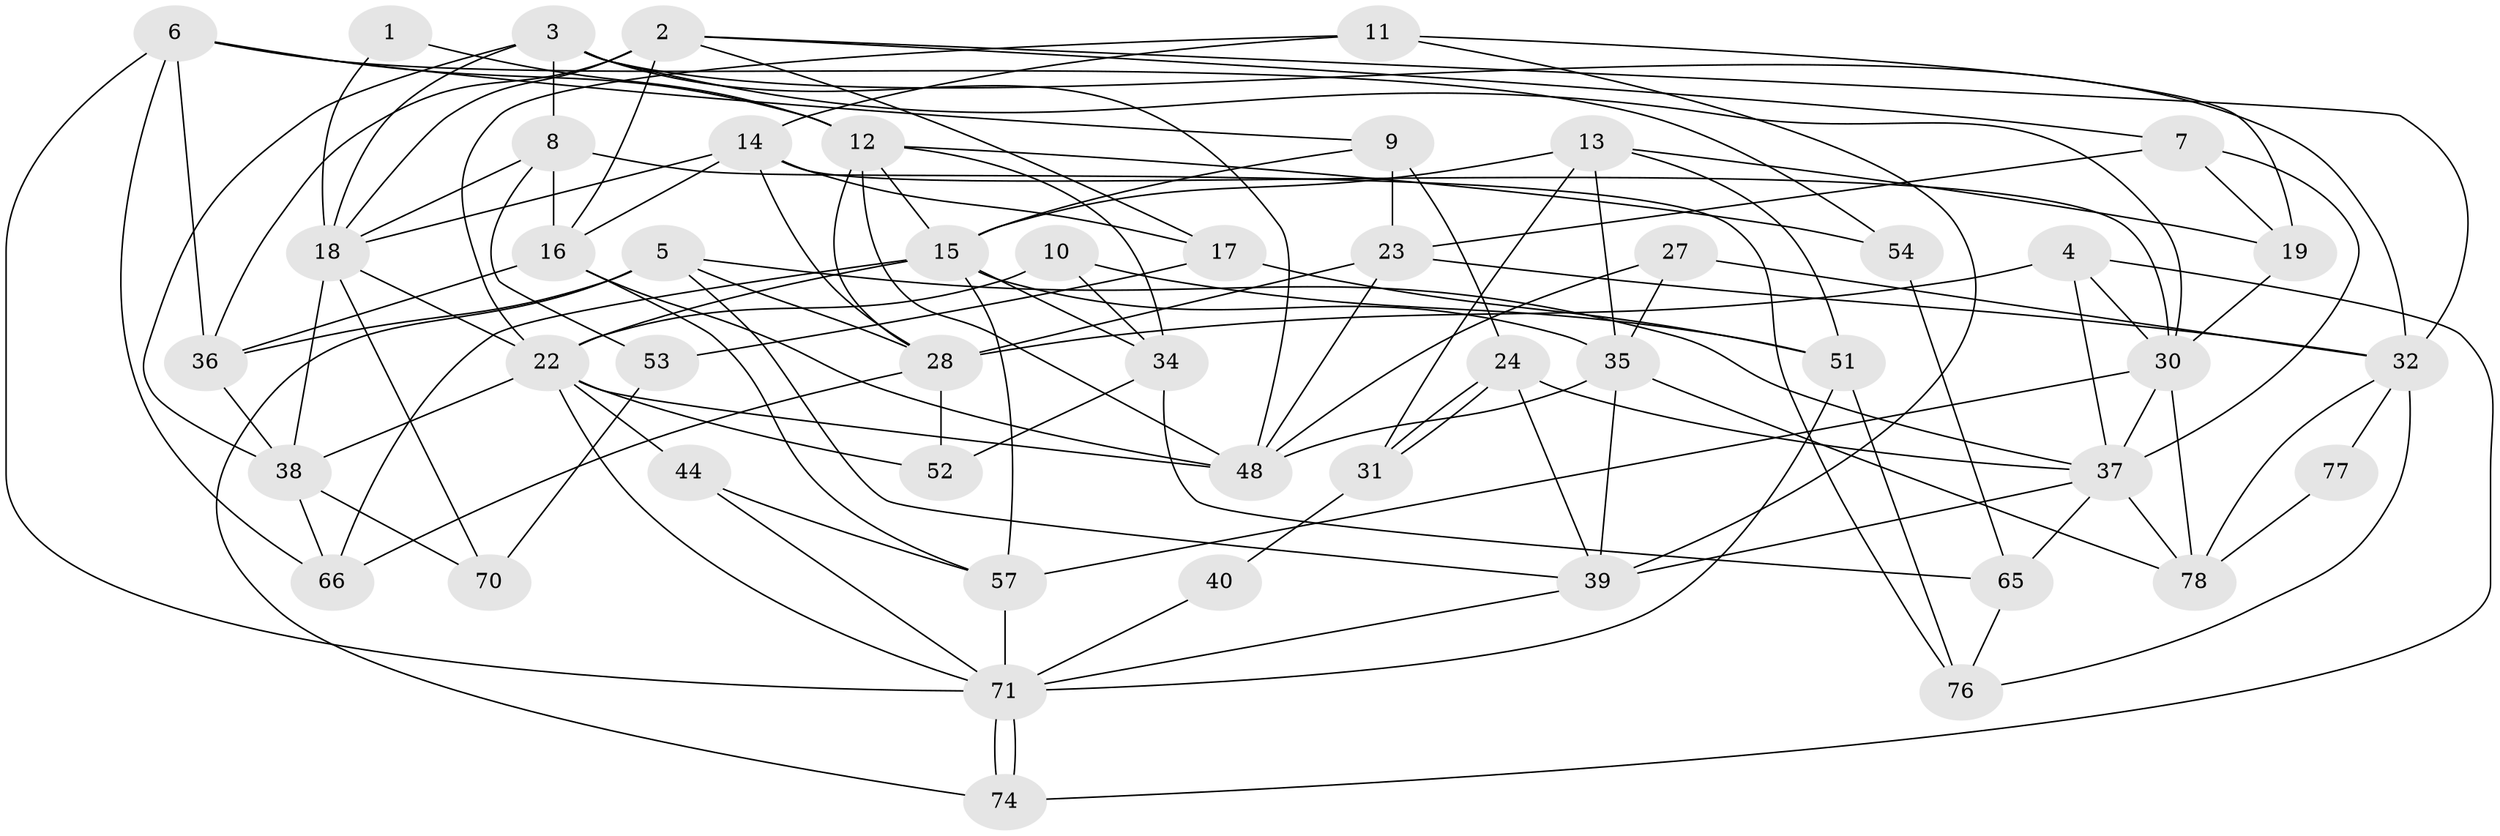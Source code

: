 // original degree distribution, {2: 0.1282051282051282, 5: 0.21794871794871795, 4: 0.2564102564102564, 6: 0.07692307692307693, 3: 0.2692307692307692, 7: 0.05128205128205128}
// Generated by graph-tools (version 1.1) at 2025/41/03/06/25 10:41:53]
// undirected, 49 vertices, 123 edges
graph export_dot {
graph [start="1"]
  node [color=gray90,style=filled];
  1;
  2 [super="+73"];
  3 [super="+61"];
  4;
  5 [super="+47"];
  6 [super="+33"];
  7 [super="+26"];
  8 [super="+29"];
  9;
  10;
  11;
  12;
  13 [super="+25"];
  14 [super="+20"];
  15 [super="+60"];
  16 [super="+21"];
  17 [super="+55"];
  18 [super="+46"];
  19;
  22 [super="+69"];
  23 [super="+58"];
  24 [super="+42"];
  27;
  28 [super="+67"];
  30 [super="+45"];
  31;
  32 [super="+59"];
  34 [super="+63"];
  35 [super="+56"];
  36;
  37 [super="+50"];
  38 [super="+41"];
  39 [super="+43"];
  40;
  44;
  48 [super="+49"];
  51 [super="+64"];
  52;
  53 [super="+62"];
  54;
  57 [super="+72"];
  65 [super="+68"];
  66;
  70;
  71 [super="+75"];
  74;
  76;
  77;
  78;
  1 -- 18;
  1 -- 12;
  2 -- 18 [weight=2];
  2 -- 7;
  2 -- 32;
  2 -- 16;
  2 -- 36;
  2 -- 17;
  3 -- 38;
  3 -- 32;
  3 -- 48;
  3 -- 18;
  3 -- 8;
  3 -- 30;
  4 -- 30;
  4 -- 37;
  4 -- 74;
  4 -- 28;
  5 -- 28 [weight=2];
  5 -- 36;
  5 -- 74;
  5 -- 37;
  5 -- 39;
  6 -- 66;
  6 -- 36;
  6 -- 9;
  6 -- 12;
  6 -- 54;
  6 -- 71;
  7 -- 23;
  7 -- 19;
  7 -- 37;
  8 -- 18;
  8 -- 53 [weight=2];
  8 -- 76;
  8 -- 16;
  9 -- 23;
  9 -- 15;
  9 -- 24;
  10 -- 51;
  10 -- 34 [weight=2];
  10 -- 22;
  11 -- 19;
  11 -- 39;
  11 -- 22;
  11 -- 14;
  12 -- 28;
  12 -- 15;
  12 -- 34;
  12 -- 54;
  12 -- 48;
  13 -- 19;
  13 -- 51;
  13 -- 35;
  13 -- 31;
  13 -- 15;
  14 -- 16;
  14 -- 17;
  14 -- 18;
  14 -- 28;
  14 -- 30;
  15 -- 35;
  15 -- 34;
  15 -- 66;
  15 -- 57;
  15 -- 22;
  16 -- 36;
  16 -- 57;
  16 -- 48;
  17 -- 51;
  17 -- 53;
  18 -- 38;
  18 -- 70;
  18 -- 22;
  19 -- 30;
  22 -- 38;
  22 -- 44;
  22 -- 48;
  22 -- 52;
  22 -- 71;
  23 -- 32;
  23 -- 48;
  23 -- 28;
  24 -- 31;
  24 -- 31;
  24 -- 39;
  24 -- 37;
  27 -- 35;
  27 -- 32;
  27 -- 48;
  28 -- 52;
  28 -- 66;
  30 -- 78;
  30 -- 37;
  30 -- 57;
  31 -- 40;
  32 -- 78;
  32 -- 76;
  32 -- 77;
  34 -- 65;
  34 -- 52;
  35 -- 78;
  35 -- 48;
  35 -- 39;
  36 -- 38;
  37 -- 65;
  37 -- 78;
  37 -- 39;
  38 -- 66;
  38 -- 70;
  39 -- 71;
  40 -- 71;
  44 -- 57;
  44 -- 71;
  51 -- 76;
  51 -- 71;
  53 -- 70;
  54 -- 65;
  57 -- 71;
  65 -- 76;
  71 -- 74;
  71 -- 74;
  77 -- 78;
}

